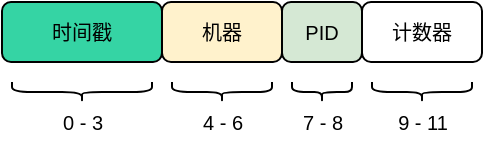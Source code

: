 <mxfile version="12.5.3" type="device"><diagram id="tX2qO0-0I2mEjhPUGls0" name="第 1 页"><mxGraphModel dx="494" dy="308" grid="0" gridSize="10" guides="1" tooltips="1" connect="1" arrows="1" fold="1" page="1" pageScale="1" pageWidth="827" pageHeight="1169" math="0" shadow="0"><root><mxCell id="0"/><mxCell id="1" parent="0"/><mxCell id="M3zRS2b3acW2u_QXJsKx-1" value="&lt;font style=&quot;font-size: 10px&quot;&gt;时间戳&lt;/font&gt;" style="rounded=1;whiteSpace=wrap;html=1;fillColor=#35D4A4;" vertex="1" parent="1"><mxGeometry x="200" y="80" width="80" height="30" as="geometry"/></mxCell><mxCell id="M3zRS2b3acW2u_QXJsKx-2" value="&lt;font style=&quot;font-size: 10px&quot;&gt;机器&lt;/font&gt;" style="rounded=1;whiteSpace=wrap;html=1;fillColor=#FFF2CC;" vertex="1" parent="1"><mxGeometry x="280" y="80" width="60" height="30" as="geometry"/></mxCell><mxCell id="M3zRS2b3acW2u_QXJsKx-3" value="&lt;font style=&quot;font-size: 10px&quot;&gt;PID&lt;/font&gt;" style="rounded=1;whiteSpace=wrap;html=1;fillColor=#D5E8D4;" vertex="1" parent="1"><mxGeometry x="340" y="80" width="40" height="30" as="geometry"/></mxCell><mxCell id="M3zRS2b3acW2u_QXJsKx-7" value="&lt;font style=&quot;font-size: 10px&quot;&gt;计数器&lt;/font&gt;" style="rounded=1;whiteSpace=wrap;html=1;fillColor=#FFFFFF;" vertex="1" parent="1"><mxGeometry x="380" y="80" width="60" height="30" as="geometry"/></mxCell><mxCell id="M3zRS2b3acW2u_QXJsKx-19" value="&lt;font style=&quot;font-size: 10px&quot;&gt;0 - 3&lt;/font&gt;" style="text;html=1;align=center;verticalAlign=middle;resizable=0;points=[];autosize=1;" vertex="1" parent="1"><mxGeometry x="220" y="130" width="40" height="20" as="geometry"/></mxCell><mxCell id="M3zRS2b3acW2u_QXJsKx-20" value="&lt;font style=&quot;font-size: 10px&quot;&gt;4 - 6&lt;/font&gt;" style="text;html=1;align=center;verticalAlign=middle;resizable=0;points=[];autosize=1;" vertex="1" parent="1"><mxGeometry x="290" y="130" width="40" height="20" as="geometry"/></mxCell><mxCell id="M3zRS2b3acW2u_QXJsKx-22" value="&lt;font style=&quot;font-size: 10px&quot;&gt;7 - 8&lt;/font&gt;" style="text;html=1;align=center;verticalAlign=middle;resizable=0;points=[];autosize=1;" vertex="1" parent="1"><mxGeometry x="340" y="130" width="40" height="20" as="geometry"/></mxCell><mxCell id="M3zRS2b3acW2u_QXJsKx-23" value="&lt;font style=&quot;font-size: 10px&quot;&gt;9 - 11&lt;/font&gt;" style="text;html=1;align=center;verticalAlign=middle;resizable=0;points=[];autosize=1;" vertex="1" parent="1"><mxGeometry x="390" y="130" width="40" height="20" as="geometry"/></mxCell><mxCell id="M3zRS2b3acW2u_QXJsKx-28" value="" style="shape=curlyBracket;whiteSpace=wrap;html=1;rounded=1;strokeWidth=1;fillColor=#D5E8D4;direction=north;" vertex="1" parent="1"><mxGeometry x="205" y="120" width="70" height="10" as="geometry"/></mxCell><mxCell id="M3zRS2b3acW2u_QXJsKx-29" value="" style="shape=curlyBracket;whiteSpace=wrap;html=1;rounded=1;strokeWidth=1;fillColor=#D5E8D4;direction=north;" vertex="1" parent="1"><mxGeometry x="285" y="120" width="50" height="10" as="geometry"/></mxCell><mxCell id="M3zRS2b3acW2u_QXJsKx-31" value="" style="shape=curlyBracket;whiteSpace=wrap;html=1;rounded=1;strokeWidth=1;fillColor=#D5E8D4;direction=north;" vertex="1" parent="1"><mxGeometry x="345" y="120" width="30" height="10" as="geometry"/></mxCell><mxCell id="M3zRS2b3acW2u_QXJsKx-33" value="" style="shape=curlyBracket;whiteSpace=wrap;html=1;rounded=1;strokeWidth=1;fillColor=#D5E8D4;direction=north;" vertex="1" parent="1"><mxGeometry x="385" y="120" width="50" height="10" as="geometry"/></mxCell></root></mxGraphModel></diagram></mxfile>